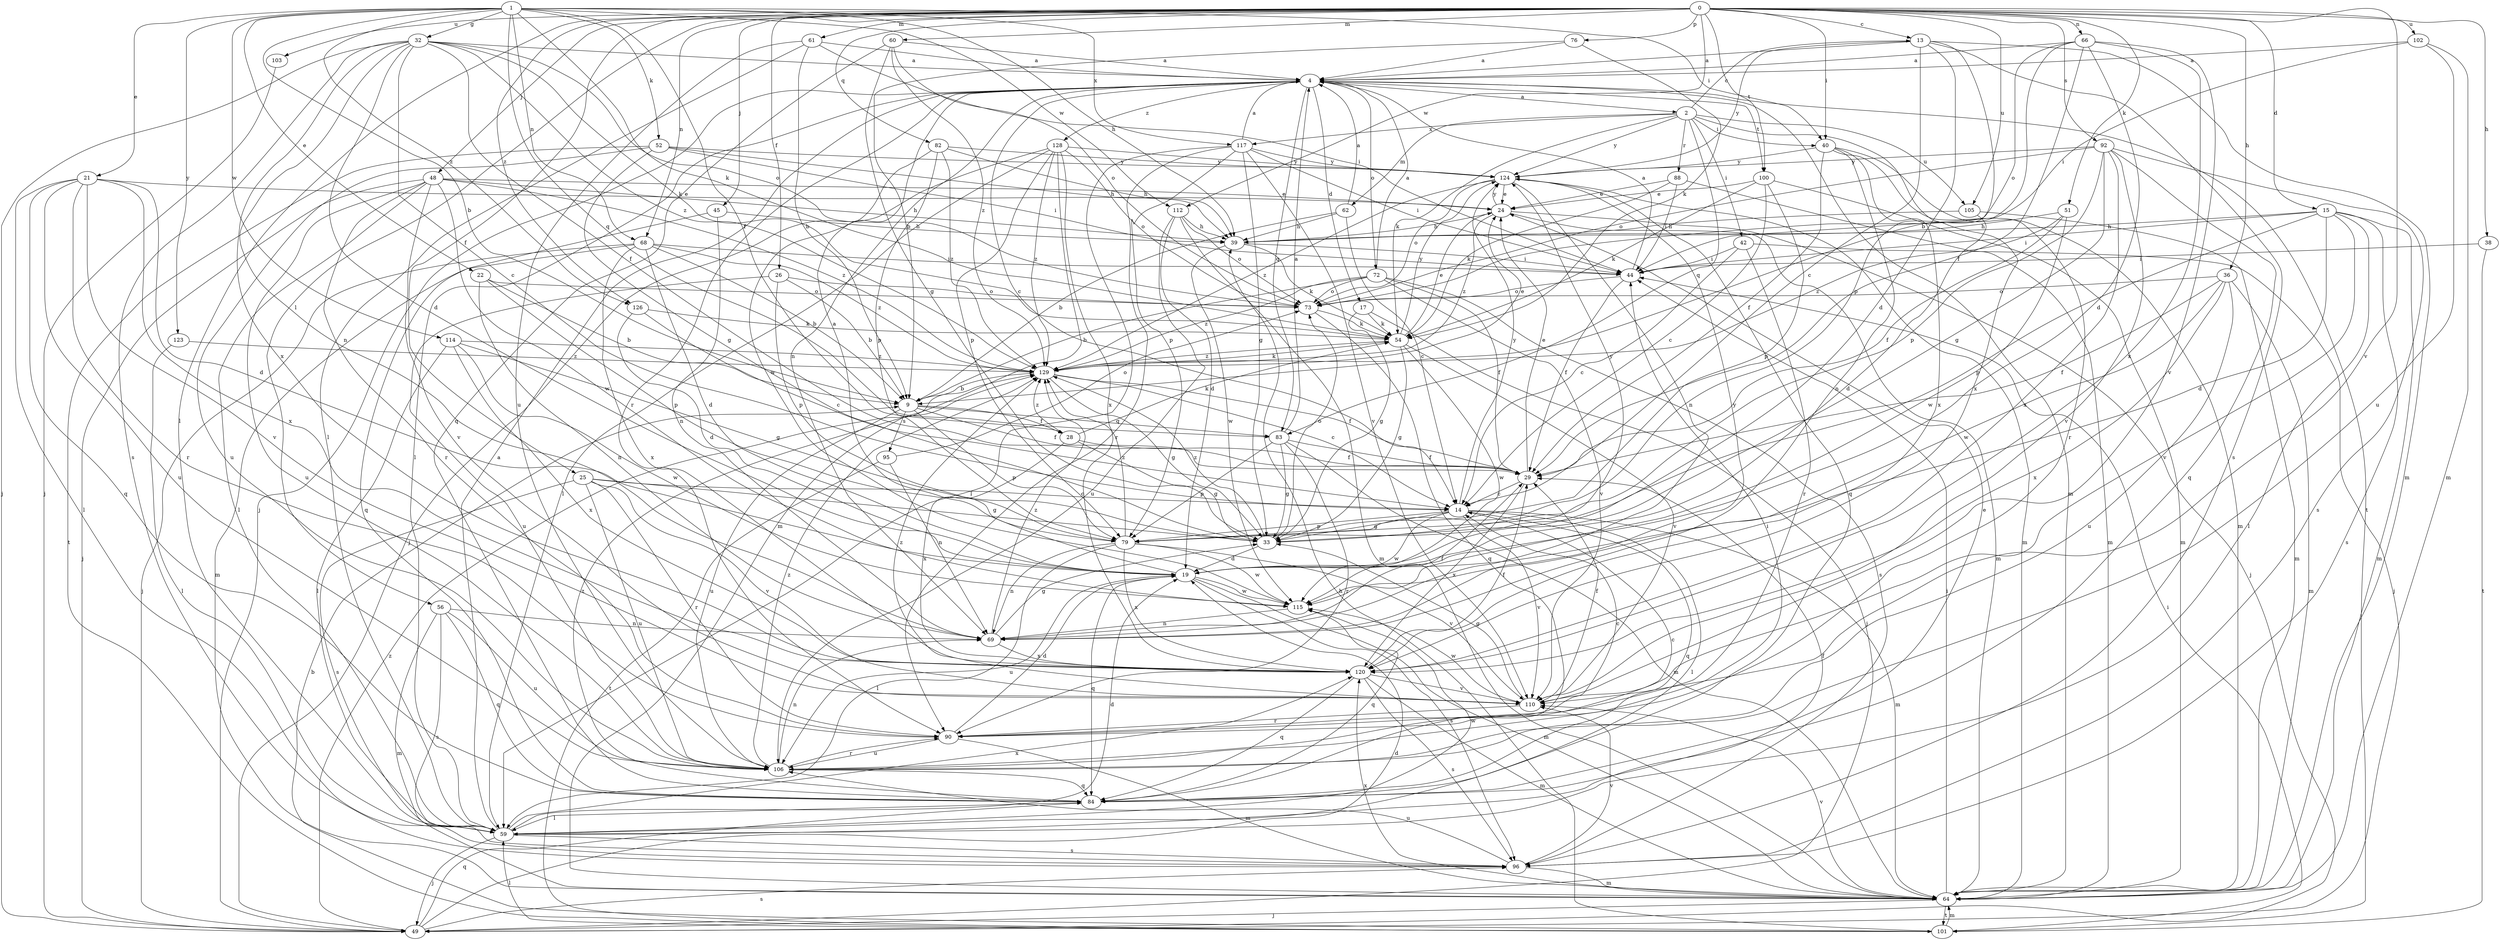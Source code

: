 strict digraph  {
0;
1;
2;
4;
9;
13;
14;
15;
17;
19;
21;
22;
24;
25;
26;
28;
29;
32;
33;
36;
38;
39;
40;
42;
44;
45;
48;
49;
51;
52;
54;
56;
59;
60;
61;
62;
64;
66;
68;
69;
72;
73;
76;
79;
82;
83;
84;
88;
90;
92;
95;
96;
100;
101;
102;
103;
105;
106;
110;
112;
114;
115;
117;
120;
123;
124;
126;
128;
129;
0 -> 13  [label=c];
0 -> 15  [label=d];
0 -> 25  [label=f];
0 -> 26  [label=f];
0 -> 36  [label=h];
0 -> 38  [label=h];
0 -> 40  [label=i];
0 -> 45  [label=j];
0 -> 48  [label=j];
0 -> 51  [label=k];
0 -> 56  [label=l];
0 -> 59  [label=l];
0 -> 60  [label=m];
0 -> 61  [label=m];
0 -> 66  [label=n];
0 -> 68  [label=n];
0 -> 76  [label=p];
0 -> 82  [label=q];
0 -> 92  [label=s];
0 -> 100  [label=t];
0 -> 102  [label=u];
0 -> 103  [label=u];
0 -> 105  [label=u];
0 -> 110  [label=v];
0 -> 112  [label=w];
0 -> 126  [label=z];
1 -> 9  [label=b];
1 -> 21  [label=e];
1 -> 22  [label=e];
1 -> 28  [label=f];
1 -> 32  [label=g];
1 -> 39  [label=h];
1 -> 40  [label=i];
1 -> 52  [label=k];
1 -> 54  [label=k];
1 -> 68  [label=n];
1 -> 83  [label=q];
1 -> 112  [label=w];
1 -> 114  [label=w];
1 -> 117  [label=x];
1 -> 123  [label=y];
1 -> 126  [label=z];
2 -> 13  [label=c];
2 -> 40  [label=i];
2 -> 42  [label=i];
2 -> 54  [label=k];
2 -> 62  [label=m];
2 -> 83  [label=q];
2 -> 88  [label=r];
2 -> 105  [label=u];
2 -> 117  [label=x];
2 -> 120  [label=x];
2 -> 124  [label=y];
4 -> 2  [label=a];
4 -> 14  [label=c];
4 -> 17  [label=d];
4 -> 49  [label=j];
4 -> 59  [label=l];
4 -> 64  [label=m];
4 -> 69  [label=n];
4 -> 72  [label=o];
4 -> 83  [label=q];
4 -> 90  [label=r];
4 -> 100  [label=t];
4 -> 101  [label=t];
4 -> 128  [label=z];
9 -> 28  [label=f];
9 -> 29  [label=f];
9 -> 79  [label=p];
9 -> 83  [label=q];
9 -> 95  [label=s];
9 -> 106  [label=u];
13 -> 4  [label=a];
13 -> 14  [label=c];
13 -> 19  [label=d];
13 -> 64  [label=m];
13 -> 79  [label=p];
13 -> 96  [label=s];
13 -> 124  [label=y];
14 -> 33  [label=g];
14 -> 59  [label=l];
14 -> 64  [label=m];
14 -> 79  [label=p];
14 -> 84  [label=q];
14 -> 110  [label=v];
14 -> 115  [label=w];
14 -> 124  [label=y];
15 -> 19  [label=d];
15 -> 39  [label=h];
15 -> 44  [label=i];
15 -> 59  [label=l];
15 -> 64  [label=m];
15 -> 79  [label=p];
15 -> 96  [label=s];
15 -> 110  [label=v];
17 -> 33  [label=g];
17 -> 49  [label=j];
17 -> 54  [label=k];
19 -> 4  [label=a];
19 -> 64  [label=m];
19 -> 84  [label=q];
19 -> 96  [label=s];
19 -> 106  [label=u];
19 -> 115  [label=w];
21 -> 19  [label=d];
21 -> 24  [label=e];
21 -> 59  [label=l];
21 -> 84  [label=q];
21 -> 90  [label=r];
21 -> 106  [label=u];
21 -> 110  [label=v];
21 -> 120  [label=x];
22 -> 9  [label=b];
22 -> 69  [label=n];
22 -> 73  [label=o];
22 -> 79  [label=p];
24 -> 39  [label=h];
24 -> 49  [label=j];
24 -> 64  [label=m];
24 -> 124  [label=y];
24 -> 129  [label=z];
25 -> 14  [label=c];
25 -> 33  [label=g];
25 -> 90  [label=r];
25 -> 96  [label=s];
25 -> 106  [label=u];
25 -> 110  [label=v];
26 -> 9  [label=b];
26 -> 73  [label=o];
26 -> 79  [label=p];
26 -> 106  [label=u];
28 -> 29  [label=f];
28 -> 33  [label=g];
28 -> 54  [label=k];
28 -> 120  [label=x];
28 -> 129  [label=z];
29 -> 14  [label=c];
29 -> 24  [label=e];
29 -> 120  [label=x];
32 -> 4  [label=a];
32 -> 14  [label=c];
32 -> 19  [label=d];
32 -> 29  [label=f];
32 -> 49  [label=j];
32 -> 54  [label=k];
32 -> 69  [label=n];
32 -> 73  [label=o];
32 -> 96  [label=s];
32 -> 120  [label=x];
32 -> 129  [label=z];
33 -> 19  [label=d];
33 -> 73  [label=o];
33 -> 124  [label=y];
33 -> 129  [label=z];
36 -> 29  [label=f];
36 -> 64  [label=m];
36 -> 73  [label=o];
36 -> 106  [label=u];
36 -> 115  [label=w];
36 -> 120  [label=x];
38 -> 44  [label=i];
38 -> 101  [label=t];
39 -> 44  [label=i];
39 -> 54  [label=k];
39 -> 115  [label=w];
40 -> 29  [label=f];
40 -> 64  [label=m];
40 -> 69  [label=n];
40 -> 90  [label=r];
40 -> 120  [label=x];
40 -> 124  [label=y];
42 -> 14  [label=c];
42 -> 44  [label=i];
42 -> 49  [label=j];
42 -> 90  [label=r];
44 -> 4  [label=a];
44 -> 29  [label=f];
44 -> 73  [label=o];
45 -> 39  [label=h];
45 -> 69  [label=n];
45 -> 84  [label=q];
48 -> 24  [label=e];
48 -> 39  [label=h];
48 -> 49  [label=j];
48 -> 59  [label=l];
48 -> 90  [label=r];
48 -> 106  [label=u];
48 -> 110  [label=v];
48 -> 115  [label=w];
48 -> 129  [label=z];
49 -> 19  [label=d];
49 -> 84  [label=q];
49 -> 96  [label=s];
49 -> 129  [label=z];
51 -> 29  [label=f];
51 -> 39  [label=h];
51 -> 115  [label=w];
51 -> 129  [label=z];
52 -> 33  [label=g];
52 -> 39  [label=h];
52 -> 44  [label=i];
52 -> 101  [label=t];
52 -> 106  [label=u];
52 -> 124  [label=y];
54 -> 24  [label=e];
54 -> 33  [label=g];
54 -> 110  [label=v];
54 -> 115  [label=w];
54 -> 124  [label=y];
54 -> 129  [label=z];
56 -> 64  [label=m];
56 -> 69  [label=n];
56 -> 84  [label=q];
56 -> 96  [label=s];
56 -> 106  [label=u];
59 -> 4  [label=a];
59 -> 19  [label=d];
59 -> 29  [label=f];
59 -> 49  [label=j];
59 -> 96  [label=s];
59 -> 115  [label=w];
59 -> 120  [label=x];
60 -> 4  [label=a];
60 -> 33  [label=g];
60 -> 73  [label=o];
60 -> 84  [label=q];
60 -> 129  [label=z];
61 -> 4  [label=a];
61 -> 9  [label=b];
61 -> 44  [label=i];
61 -> 59  [label=l];
61 -> 106  [label=u];
62 -> 4  [label=a];
62 -> 9  [label=b];
62 -> 14  [label=c];
62 -> 39  [label=h];
64 -> 44  [label=i];
64 -> 49  [label=j];
64 -> 101  [label=t];
64 -> 110  [label=v];
64 -> 120  [label=x];
66 -> 4  [label=a];
66 -> 9  [label=b];
66 -> 19  [label=d];
66 -> 29  [label=f];
66 -> 73  [label=o];
66 -> 110  [label=v];
66 -> 120  [label=x];
68 -> 9  [label=b];
68 -> 19  [label=d];
68 -> 44  [label=i];
68 -> 49  [label=j];
68 -> 64  [label=m];
68 -> 120  [label=x];
68 -> 129  [label=z];
69 -> 29  [label=f];
69 -> 33  [label=g];
69 -> 120  [label=x];
69 -> 124  [label=y];
69 -> 129  [label=z];
72 -> 4  [label=a];
72 -> 9  [label=b];
72 -> 29  [label=f];
72 -> 73  [label=o];
72 -> 96  [label=s];
72 -> 110  [label=v];
72 -> 129  [label=z];
73 -> 54  [label=k];
73 -> 84  [label=q];
76 -> 4  [label=a];
76 -> 9  [label=b];
76 -> 54  [label=k];
79 -> 59  [label=l];
79 -> 69  [label=n];
79 -> 110  [label=v];
79 -> 115  [label=w];
79 -> 120  [label=x];
79 -> 129  [label=z];
82 -> 39  [label=h];
82 -> 79  [label=p];
82 -> 115  [label=w];
82 -> 124  [label=y];
82 -> 129  [label=z];
83 -> 4  [label=a];
83 -> 29  [label=f];
83 -> 33  [label=g];
83 -> 64  [label=m];
83 -> 79  [label=p];
83 -> 90  [label=r];
84 -> 24  [label=e];
84 -> 59  [label=l];
84 -> 129  [label=z];
88 -> 24  [label=e];
88 -> 44  [label=i];
88 -> 54  [label=k];
88 -> 64  [label=m];
90 -> 14  [label=c];
90 -> 19  [label=d];
90 -> 64  [label=m];
90 -> 106  [label=u];
92 -> 33  [label=g];
92 -> 73  [label=o];
92 -> 79  [label=p];
92 -> 84  [label=q];
92 -> 96  [label=s];
92 -> 110  [label=v];
92 -> 120  [label=x];
92 -> 124  [label=y];
95 -> 69  [label=n];
95 -> 73  [label=o];
95 -> 101  [label=t];
96 -> 64  [label=m];
96 -> 106  [label=u];
96 -> 110  [label=v];
100 -> 14  [label=c];
100 -> 24  [label=e];
100 -> 54  [label=k];
100 -> 64  [label=m];
100 -> 79  [label=p];
101 -> 9  [label=b];
101 -> 39  [label=h];
101 -> 44  [label=i];
101 -> 59  [label=l];
101 -> 64  [label=m];
102 -> 4  [label=a];
102 -> 44  [label=i];
102 -> 64  [label=m];
102 -> 106  [label=u];
103 -> 49  [label=j];
105 -> 19  [label=d];
105 -> 39  [label=h];
105 -> 64  [label=m];
106 -> 14  [label=c];
106 -> 44  [label=i];
106 -> 69  [label=n];
106 -> 84  [label=q];
106 -> 90  [label=r];
106 -> 129  [label=z];
110 -> 29  [label=f];
110 -> 33  [label=g];
110 -> 90  [label=r];
110 -> 115  [label=w];
110 -> 129  [label=z];
112 -> 19  [label=d];
112 -> 39  [label=h];
112 -> 64  [label=m];
112 -> 73  [label=o];
112 -> 106  [label=u];
114 -> 33  [label=g];
114 -> 59  [label=l];
114 -> 115  [label=w];
114 -> 120  [label=x];
114 -> 129  [label=z];
115 -> 69  [label=n];
115 -> 84  [label=q];
117 -> 4  [label=a];
117 -> 33  [label=g];
117 -> 44  [label=i];
117 -> 59  [label=l];
117 -> 79  [label=p];
117 -> 90  [label=r];
117 -> 110  [label=v];
117 -> 124  [label=y];
120 -> 29  [label=f];
120 -> 64  [label=m];
120 -> 84  [label=q];
120 -> 96  [label=s];
120 -> 110  [label=v];
123 -> 59  [label=l];
123 -> 129  [label=z];
124 -> 24  [label=e];
124 -> 64  [label=m];
124 -> 69  [label=n];
124 -> 73  [label=o];
124 -> 84  [label=q];
124 -> 129  [label=z];
126 -> 14  [label=c];
126 -> 19  [label=d];
126 -> 54  [label=k];
128 -> 49  [label=j];
128 -> 59  [label=l];
128 -> 64  [label=m];
128 -> 73  [label=o];
128 -> 79  [label=p];
128 -> 120  [label=x];
128 -> 124  [label=y];
128 -> 129  [label=z];
129 -> 9  [label=b];
129 -> 14  [label=c];
129 -> 24  [label=e];
129 -> 29  [label=f];
129 -> 33  [label=g];
129 -> 54  [label=k];
}
